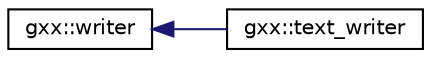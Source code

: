 digraph "Graphical Class Hierarchy"
{
  edge [fontname="Helvetica",fontsize="10",labelfontname="Helvetica",labelfontsize="10"];
  node [fontname="Helvetica",fontsize="10",shape=record];
  rankdir="LR";
  Node1 [label="gxx::writer",height=0.2,width=0.4,color="black", fillcolor="white", style="filled",URL="$classgxx_1_1writer.html"];
  Node1 -> Node2 [dir="back",color="midnightblue",fontsize="10",style="solid",fontname="Helvetica"];
  Node2 [label="gxx::text_writer",height=0.2,width=0.4,color="black", fillcolor="white", style="filled",URL="$classgxx_1_1text__writer.html"];
}
